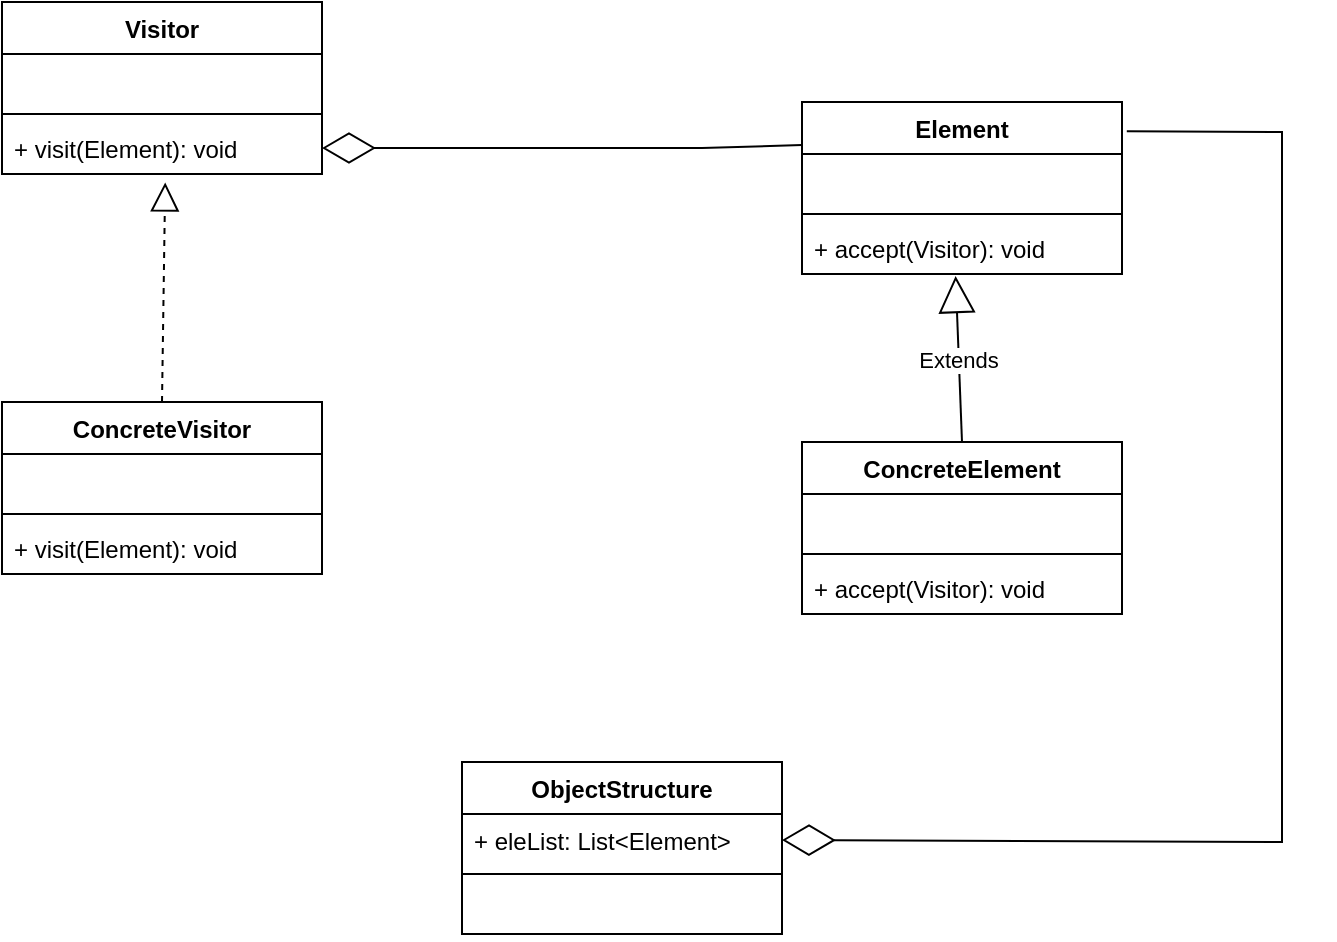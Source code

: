 <mxfile version="20.5.1" type="github">
  <diagram id="u-Vj6n_FVD8221bcSjQt" name="第 1 页">
    <mxGraphModel dx="1038" dy="579" grid="1" gridSize="10" guides="1" tooltips="1" connect="1" arrows="1" fold="1" page="1" pageScale="1" pageWidth="827" pageHeight="1169" math="0" shadow="0">
      <root>
        <mxCell id="0" />
        <mxCell id="1" parent="0" />
        <mxCell id="Rom32qPPrzZkxXhTR0Uo-1" value="Visitor" style="swimlane;fontStyle=1;align=center;verticalAlign=top;childLayout=stackLayout;horizontal=1;startSize=26;horizontalStack=0;resizeParent=1;resizeParentMax=0;resizeLast=0;collapsible=1;marginBottom=0;" vertex="1" parent="1">
          <mxGeometry x="210" y="140" width="160" height="86" as="geometry" />
        </mxCell>
        <mxCell id="Rom32qPPrzZkxXhTR0Uo-2" value=" " style="text;strokeColor=none;fillColor=none;align=left;verticalAlign=top;spacingLeft=4;spacingRight=4;overflow=hidden;rotatable=0;points=[[0,0.5],[1,0.5]];portConstraint=eastwest;" vertex="1" parent="Rom32qPPrzZkxXhTR0Uo-1">
          <mxGeometry y="26" width="160" height="26" as="geometry" />
        </mxCell>
        <mxCell id="Rom32qPPrzZkxXhTR0Uo-3" value="" style="line;strokeWidth=1;fillColor=none;align=left;verticalAlign=middle;spacingTop=-1;spacingLeft=3;spacingRight=3;rotatable=0;labelPosition=right;points=[];portConstraint=eastwest;strokeColor=inherit;" vertex="1" parent="Rom32qPPrzZkxXhTR0Uo-1">
          <mxGeometry y="52" width="160" height="8" as="geometry" />
        </mxCell>
        <mxCell id="Rom32qPPrzZkxXhTR0Uo-4" value="+ visit(Element): void" style="text;strokeColor=none;fillColor=none;align=left;verticalAlign=top;spacingLeft=4;spacingRight=4;overflow=hidden;rotatable=0;points=[[0,0.5],[1,0.5]];portConstraint=eastwest;" vertex="1" parent="Rom32qPPrzZkxXhTR0Uo-1">
          <mxGeometry y="60" width="160" height="26" as="geometry" />
        </mxCell>
        <mxCell id="Rom32qPPrzZkxXhTR0Uo-5" value="ConcreteVisitor" style="swimlane;fontStyle=1;align=center;verticalAlign=top;childLayout=stackLayout;horizontal=1;startSize=26;horizontalStack=0;resizeParent=1;resizeParentMax=0;resizeLast=0;collapsible=1;marginBottom=0;" vertex="1" parent="1">
          <mxGeometry x="210" y="340" width="160" height="86" as="geometry" />
        </mxCell>
        <mxCell id="Rom32qPPrzZkxXhTR0Uo-6" value=" " style="text;strokeColor=none;fillColor=none;align=left;verticalAlign=top;spacingLeft=4;spacingRight=4;overflow=hidden;rotatable=0;points=[[0,0.5],[1,0.5]];portConstraint=eastwest;" vertex="1" parent="Rom32qPPrzZkxXhTR0Uo-5">
          <mxGeometry y="26" width="160" height="26" as="geometry" />
        </mxCell>
        <mxCell id="Rom32qPPrzZkxXhTR0Uo-7" value="" style="line;strokeWidth=1;fillColor=none;align=left;verticalAlign=middle;spacingTop=-1;spacingLeft=3;spacingRight=3;rotatable=0;labelPosition=right;points=[];portConstraint=eastwest;strokeColor=inherit;" vertex="1" parent="Rom32qPPrzZkxXhTR0Uo-5">
          <mxGeometry y="52" width="160" height="8" as="geometry" />
        </mxCell>
        <mxCell id="Rom32qPPrzZkxXhTR0Uo-8" value="+ visit(Element): void" style="text;strokeColor=none;fillColor=none;align=left;verticalAlign=top;spacingLeft=4;spacingRight=4;overflow=hidden;rotatable=0;points=[[0,0.5],[1,0.5]];portConstraint=eastwest;" vertex="1" parent="Rom32qPPrzZkxXhTR0Uo-5">
          <mxGeometry y="60" width="160" height="26" as="geometry" />
        </mxCell>
        <mxCell id="Rom32qPPrzZkxXhTR0Uo-9" value="Element" style="swimlane;fontStyle=1;align=center;verticalAlign=top;childLayout=stackLayout;horizontal=1;startSize=26;horizontalStack=0;resizeParent=1;resizeParentMax=0;resizeLast=0;collapsible=1;marginBottom=0;" vertex="1" parent="1">
          <mxGeometry x="610" y="190" width="160" height="86" as="geometry" />
        </mxCell>
        <mxCell id="Rom32qPPrzZkxXhTR0Uo-10" value=" " style="text;strokeColor=none;fillColor=none;align=left;verticalAlign=top;spacingLeft=4;spacingRight=4;overflow=hidden;rotatable=0;points=[[0,0.5],[1,0.5]];portConstraint=eastwest;" vertex="1" parent="Rom32qPPrzZkxXhTR0Uo-9">
          <mxGeometry y="26" width="160" height="26" as="geometry" />
        </mxCell>
        <mxCell id="Rom32qPPrzZkxXhTR0Uo-11" value="" style="line;strokeWidth=1;fillColor=none;align=left;verticalAlign=middle;spacingTop=-1;spacingLeft=3;spacingRight=3;rotatable=0;labelPosition=right;points=[];portConstraint=eastwest;strokeColor=inherit;" vertex="1" parent="Rom32qPPrzZkxXhTR0Uo-9">
          <mxGeometry y="52" width="160" height="8" as="geometry" />
        </mxCell>
        <mxCell id="Rom32qPPrzZkxXhTR0Uo-12" value="+ accept(Visitor): void" style="text;strokeColor=none;fillColor=none;align=left;verticalAlign=top;spacingLeft=4;spacingRight=4;overflow=hidden;rotatable=0;points=[[0,0.5],[1,0.5]];portConstraint=eastwest;" vertex="1" parent="Rom32qPPrzZkxXhTR0Uo-9">
          <mxGeometry y="60" width="160" height="26" as="geometry" />
        </mxCell>
        <mxCell id="Rom32qPPrzZkxXhTR0Uo-13" value="ConcreteElement" style="swimlane;fontStyle=1;align=center;verticalAlign=top;childLayout=stackLayout;horizontal=1;startSize=26;horizontalStack=0;resizeParent=1;resizeParentMax=0;resizeLast=0;collapsible=1;marginBottom=0;" vertex="1" parent="1">
          <mxGeometry x="610" y="360" width="160" height="86" as="geometry" />
        </mxCell>
        <mxCell id="Rom32qPPrzZkxXhTR0Uo-14" value=" " style="text;strokeColor=none;fillColor=none;align=left;verticalAlign=top;spacingLeft=4;spacingRight=4;overflow=hidden;rotatable=0;points=[[0,0.5],[1,0.5]];portConstraint=eastwest;" vertex="1" parent="Rom32qPPrzZkxXhTR0Uo-13">
          <mxGeometry y="26" width="160" height="26" as="geometry" />
        </mxCell>
        <mxCell id="Rom32qPPrzZkxXhTR0Uo-15" value="" style="line;strokeWidth=1;fillColor=none;align=left;verticalAlign=middle;spacingTop=-1;spacingLeft=3;spacingRight=3;rotatable=0;labelPosition=right;points=[];portConstraint=eastwest;strokeColor=inherit;" vertex="1" parent="Rom32qPPrzZkxXhTR0Uo-13">
          <mxGeometry y="52" width="160" height="8" as="geometry" />
        </mxCell>
        <mxCell id="Rom32qPPrzZkxXhTR0Uo-16" value="+ accept(Visitor): void" style="text;strokeColor=none;fillColor=none;align=left;verticalAlign=top;spacingLeft=4;spacingRight=4;overflow=hidden;rotatable=0;points=[[0,0.5],[1,0.5]];portConstraint=eastwest;" vertex="1" parent="Rom32qPPrzZkxXhTR0Uo-13">
          <mxGeometry y="60" width="160" height="26" as="geometry" />
        </mxCell>
        <mxCell id="Rom32qPPrzZkxXhTR0Uo-17" value="ObjectStructure" style="swimlane;fontStyle=1;align=center;verticalAlign=top;childLayout=stackLayout;horizontal=1;startSize=26;horizontalStack=0;resizeParent=1;resizeParentMax=0;resizeLast=0;collapsible=1;marginBottom=0;" vertex="1" parent="1">
          <mxGeometry x="440" y="520" width="160" height="86" as="geometry" />
        </mxCell>
        <mxCell id="Rom32qPPrzZkxXhTR0Uo-18" value="+ eleList: List&lt;Element&gt;" style="text;strokeColor=none;fillColor=none;align=left;verticalAlign=top;spacingLeft=4;spacingRight=4;overflow=hidden;rotatable=0;points=[[0,0.5],[1,0.5]];portConstraint=eastwest;" vertex="1" parent="Rom32qPPrzZkxXhTR0Uo-17">
          <mxGeometry y="26" width="160" height="26" as="geometry" />
        </mxCell>
        <mxCell id="Rom32qPPrzZkxXhTR0Uo-19" value="" style="line;strokeWidth=1;fillColor=none;align=left;verticalAlign=middle;spacingTop=-1;spacingLeft=3;spacingRight=3;rotatable=0;labelPosition=right;points=[];portConstraint=eastwest;strokeColor=inherit;" vertex="1" parent="Rom32qPPrzZkxXhTR0Uo-17">
          <mxGeometry y="52" width="160" height="8" as="geometry" />
        </mxCell>
        <mxCell id="Rom32qPPrzZkxXhTR0Uo-20" value=" " style="text;strokeColor=none;fillColor=none;align=left;verticalAlign=top;spacingLeft=4;spacingRight=4;overflow=hidden;rotatable=0;points=[[0,0.5],[1,0.5]];portConstraint=eastwest;" vertex="1" parent="Rom32qPPrzZkxXhTR0Uo-17">
          <mxGeometry y="60" width="160" height="26" as="geometry" />
        </mxCell>
        <mxCell id="Rom32qPPrzZkxXhTR0Uo-22" value="" style="endArrow=block;dashed=1;endFill=0;endSize=12;html=1;rounded=0;exitX=0.5;exitY=0;exitDx=0;exitDy=0;entryX=0.51;entryY=1.162;entryDx=0;entryDy=0;entryPerimeter=0;" edge="1" parent="1" source="Rom32qPPrzZkxXhTR0Uo-5" target="Rom32qPPrzZkxXhTR0Uo-4">
          <mxGeometry width="160" relative="1" as="geometry">
            <mxPoint x="270" y="300" as="sourcePoint" />
            <mxPoint x="430" y="300" as="targetPoint" />
          </mxGeometry>
        </mxCell>
        <mxCell id="Rom32qPPrzZkxXhTR0Uo-23" value="Extends" style="endArrow=block;endSize=16;endFill=0;html=1;rounded=0;exitX=0.5;exitY=0;exitDx=0;exitDy=0;entryX=0.48;entryY=1.038;entryDx=0;entryDy=0;entryPerimeter=0;" edge="1" parent="1" source="Rom32qPPrzZkxXhTR0Uo-13" target="Rom32qPPrzZkxXhTR0Uo-12">
          <mxGeometry width="160" relative="1" as="geometry">
            <mxPoint x="570" y="270" as="sourcePoint" />
            <mxPoint x="730" y="270" as="targetPoint" />
          </mxGeometry>
        </mxCell>
        <mxCell id="Rom32qPPrzZkxXhTR0Uo-24" value="" style="endArrow=diamondThin;endFill=0;endSize=24;html=1;rounded=0;entryX=1;entryY=0.5;entryDx=0;entryDy=0;exitX=0;exitY=0.25;exitDx=0;exitDy=0;" edge="1" parent="1" source="Rom32qPPrzZkxXhTR0Uo-9" target="Rom32qPPrzZkxXhTR0Uo-4">
          <mxGeometry width="160" relative="1" as="geometry">
            <mxPoint x="420" y="360" as="sourcePoint" />
            <mxPoint x="580" y="360" as="targetPoint" />
            <Array as="points">
              <mxPoint x="560" y="213" />
            </Array>
          </mxGeometry>
        </mxCell>
        <mxCell id="Rom32qPPrzZkxXhTR0Uo-25" value="" style="endArrow=diamondThin;endFill=0;endSize=24;html=1;rounded=0;entryX=1;entryY=0.5;entryDx=0;entryDy=0;exitX=1.015;exitY=0.17;exitDx=0;exitDy=0;exitPerimeter=0;" edge="1" parent="1" source="Rom32qPPrzZkxXhTR0Uo-9" target="Rom32qPPrzZkxXhTR0Uo-18">
          <mxGeometry width="160" relative="1" as="geometry">
            <mxPoint x="720" y="530" as="sourcePoint" />
            <mxPoint x="880" y="530" as="targetPoint" />
            <Array as="points">
              <mxPoint x="850" y="205" />
              <mxPoint x="850" y="560" />
            </Array>
          </mxGeometry>
        </mxCell>
      </root>
    </mxGraphModel>
  </diagram>
</mxfile>
